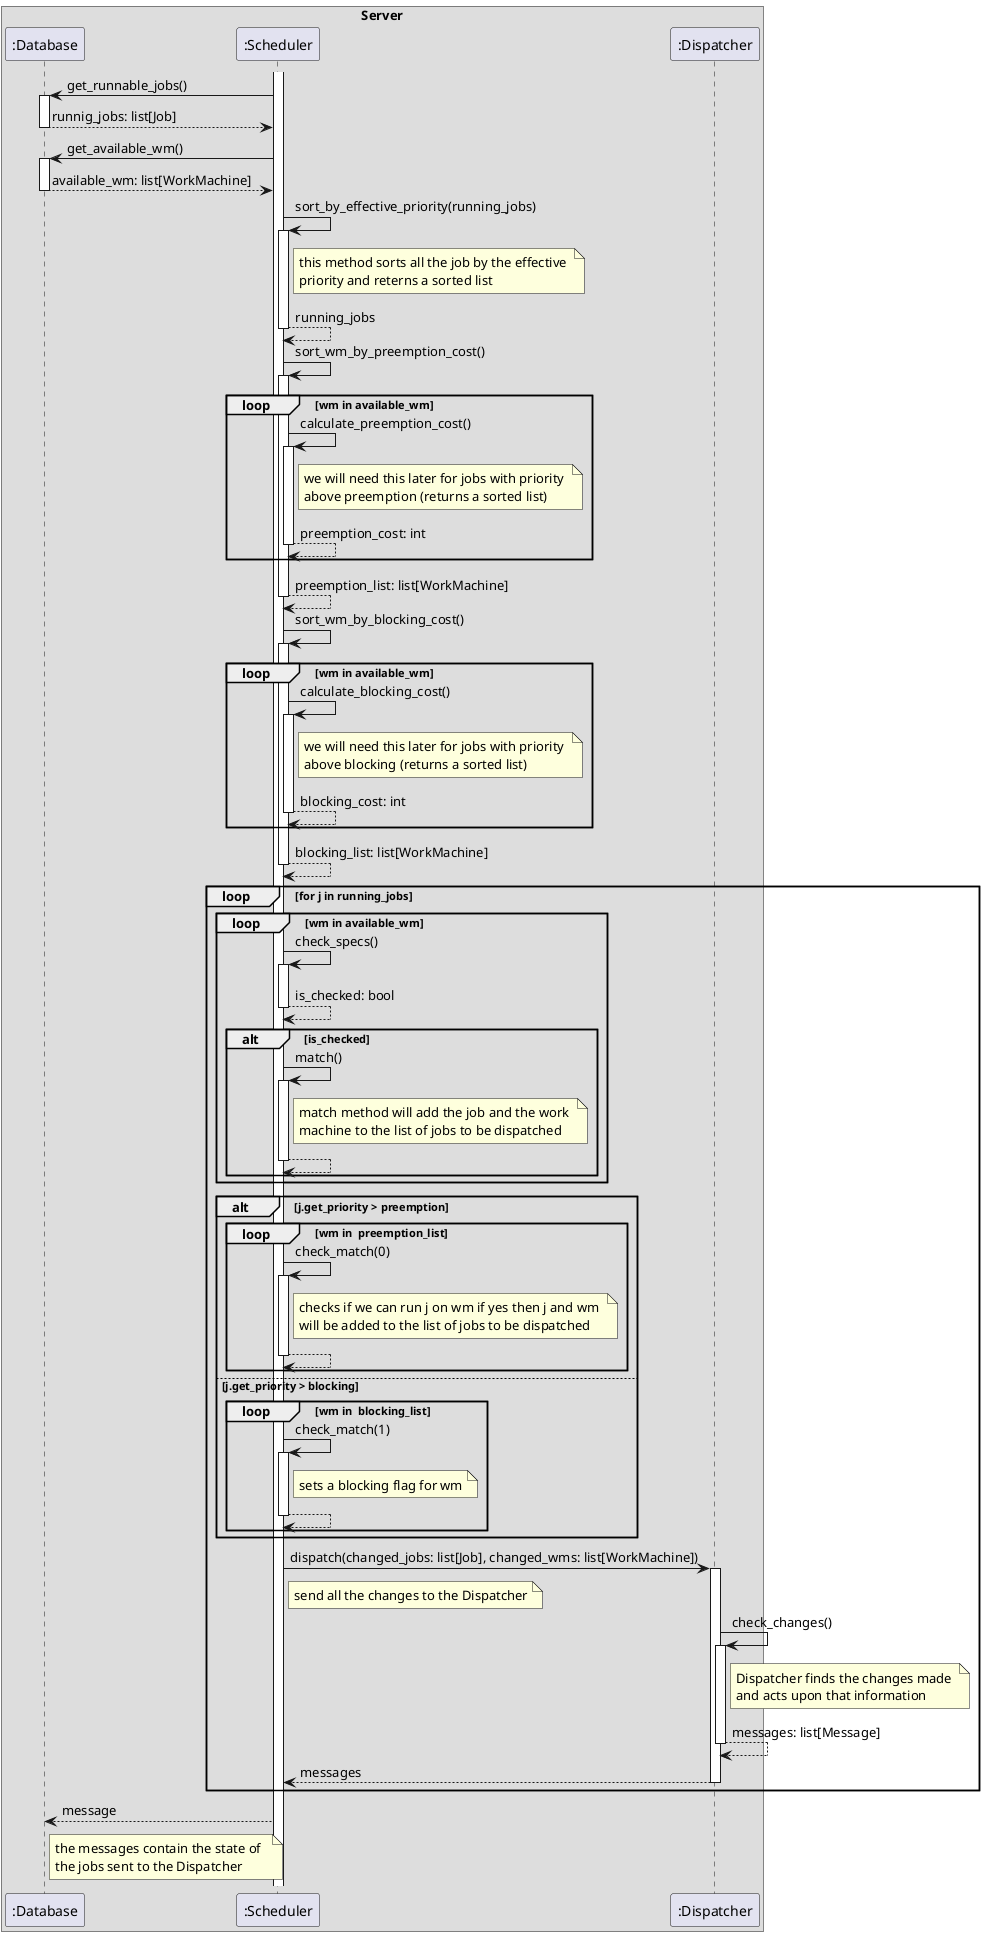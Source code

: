 @startuml test

box "Server"
    participant ":Database" as db
    participant ":Scheduler" as s
    participant ":Dispatcher" as d
end box

s++
s -> db ++: get_runnable_jobs()
db --> s --: runnig_jobs: list[Job]

s -> db ++: get_available_wm()
db --> s --: available_wm: list[WorkMachine]

s -> s ++: sort_by_effective_priority(running_jobs)
note right of s 
    this method sorts all the job by the effective 
    priority and reterns a sorted list 
end note
s --> s --: running_jobs

s -> s ++: sort_wm_by_preemption_cost()
    loop wm in available_wm
        s -> s ++: calculate_preemption_cost()
        note right of s 
            we will need this later for jobs with priority 
            above preemption (returns a sorted list)
        end note
        s --> s --: preemption_cost: int
    end 
s --> s --: preemption_list: list[WorkMachine]

s -> s ++: sort_wm_by_blocking_cost()
    loop wm in available_wm
        s -> s ++: calculate_blocking_cost()
        note right of s 
            we will need this later for jobs with priority 
            above blocking (returns a sorted list)
        end note
        s --> s --: blocking_cost: int
    end 
s --> s --: blocking_list: list[WorkMachine]



loop    for j in running_jobs

    loop wm in available_wm
        s -> s ++: check_specs()
        s --> s --: is_checked: bool
        alt is_checked
            s -> s ++: match()
            note right of s
                match method will add the job and the work 
                machine to the list of jobs to be dispatched 
            end note
            s --> s --:
        end    
    end

    alt j.get_priority > preemption
        loop wm in  preemption_list
        s -> s ++: check_match(0)
        note right of s
            checks if we can run j on wm if yes then j and wm 
            will be added to the list of jobs to be dispatched
        end note
        s --> s --:
        end


    else j.get_priority > blocking 
        loop wm in  blocking_list
        s -> s ++: check_match(1)
        note right of s 
            sets a blocking flag for wm
        end note 
        s --> s --: 
        end

    end


    s -> d ++: dispatch(changed_jobs: list[Job], changed_wms: list[WorkMachine])
    note right of s 
        send all the changes to the Dispatcher
    end note
    d -> d ++: check_changes()
        note right of d 
            Dispatcher finds the changes made 
            and acts upon that information
        end note 
    d --> d --: messages: list[Message]
    d --> s --: messages
end

s --> db : message
note right of db 
    the messages contain the state of  
    the jobs sent to the Dispatcher
end note 

@enduml
